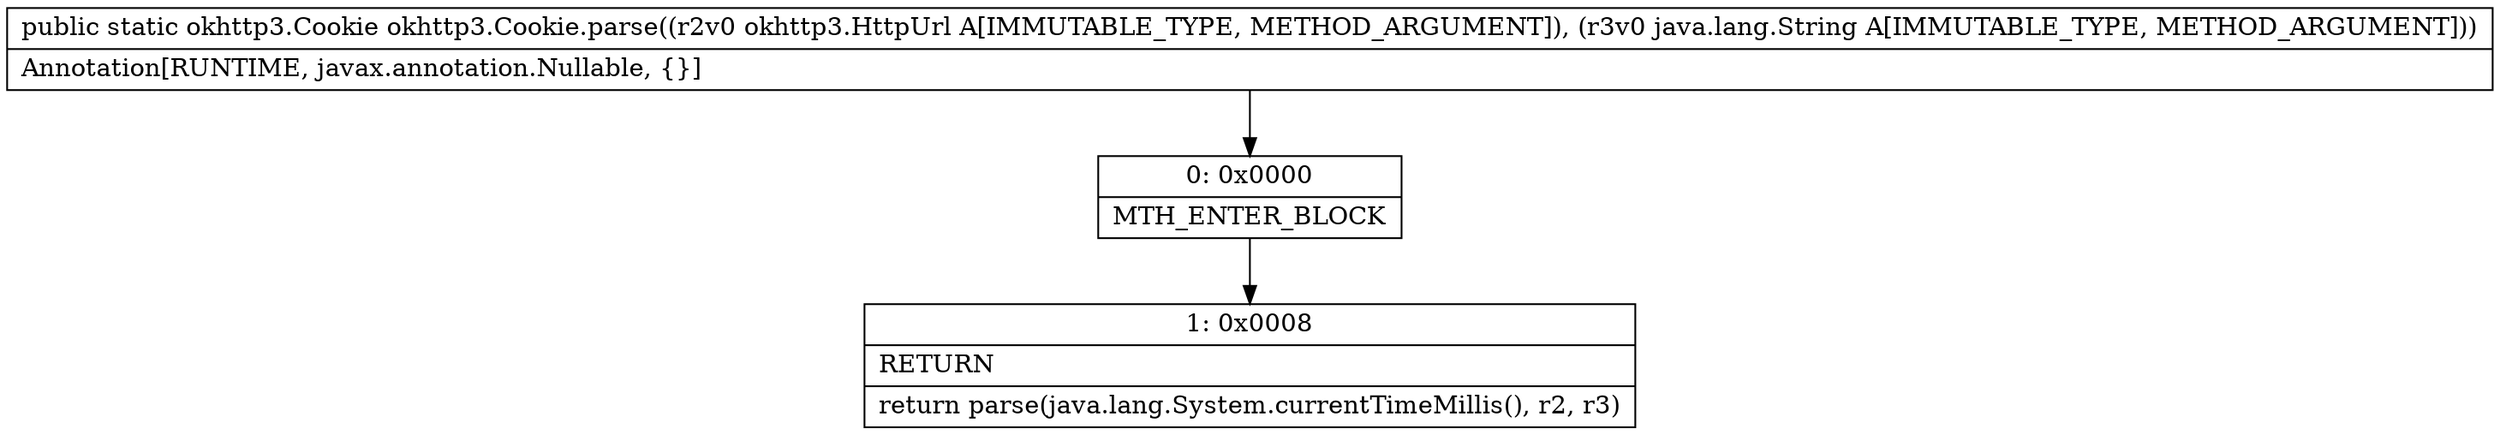 digraph "CFG forokhttp3.Cookie.parse(Lokhttp3\/HttpUrl;Ljava\/lang\/String;)Lokhttp3\/Cookie;" {
Node_0 [shape=record,label="{0\:\ 0x0000|MTH_ENTER_BLOCK\l}"];
Node_1 [shape=record,label="{1\:\ 0x0008|RETURN\l|return parse(java.lang.System.currentTimeMillis(), r2, r3)\l}"];
MethodNode[shape=record,label="{public static okhttp3.Cookie okhttp3.Cookie.parse((r2v0 okhttp3.HttpUrl A[IMMUTABLE_TYPE, METHOD_ARGUMENT]), (r3v0 java.lang.String A[IMMUTABLE_TYPE, METHOD_ARGUMENT]))  | Annotation[RUNTIME, javax.annotation.Nullable, \{\}]\l}"];
MethodNode -> Node_0;
Node_0 -> Node_1;
}

